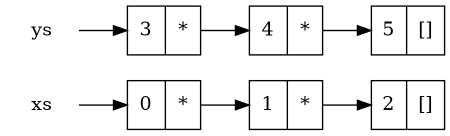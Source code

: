 digraph {
  graph [rankdir = LR]; // 横向き
  graph [size="3,0 5.0"]	

  xs0 [shape = plaintext, label = "xs"]
  xs1 [shape = record, label = "{0|*}"]
  xs2 [shape = record, label = "{1|*}"]
  xs3 [shape = record, label = "{2|[]}"]
  
  xs0:cdr -> xs1:car;  
  xs1:cdr -> xs2:car;  
  xs2:cdr -> xs3:car;  

  ys0 [shape = plaintext, label = "ys"]
  ys1 [shape = record, label = "{3|*}"]
  ys2 [shape = record, label = "{4|*}"]
  ys3 [shape = record, label = "{5|[]}"]
  
  ys0:cdr -> ys1:car;  
  ys1:cdr -> ys2:car;  
  ys2:cdr -> ys3:car;  


}

